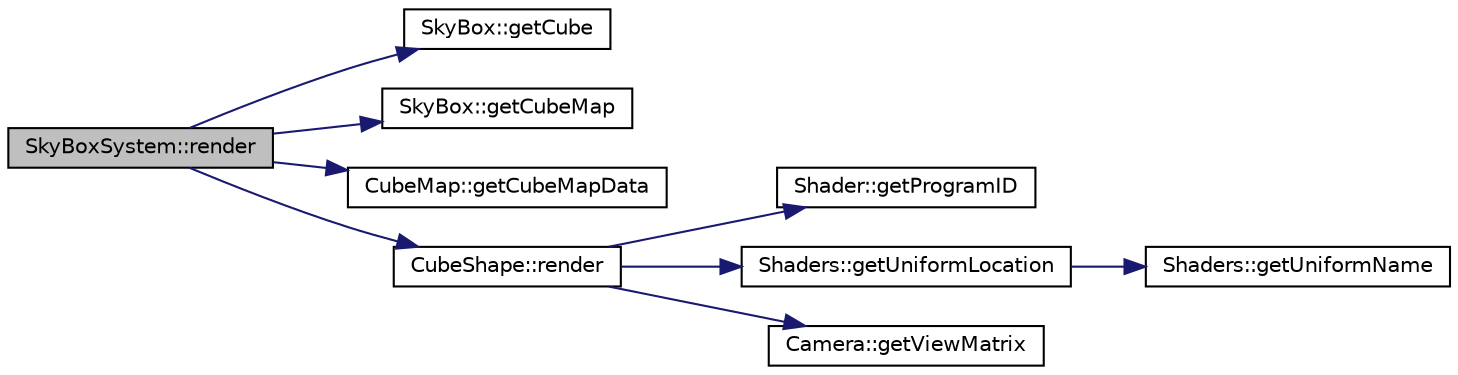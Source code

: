 digraph "SkyBoxSystem::render"
{
 // INTERACTIVE_SVG=YES
 // LATEX_PDF_SIZE
  edge [fontname="Helvetica",fontsize="10",labelfontname="Helvetica",labelfontsize="10"];
  node [fontname="Helvetica",fontsize="10",shape=record];
  rankdir="LR";
  Node1 [label="SkyBoxSystem::render",height=0.2,width=0.4,color="black", fillcolor="grey75", style="filled", fontcolor="black",tooltip=" "];
  Node1 -> Node2 [color="midnightblue",fontsize="10",style="solid",fontname="Helvetica"];
  Node2 [label="SkyBox::getCube",height=0.2,width=0.4,color="black", fillcolor="white", style="filled",URL="$de/dda/class_sky_box.html#a6dddf4a7d8654174621a0caab58cc95f",tooltip=" "];
  Node1 -> Node3 [color="midnightblue",fontsize="10",style="solid",fontname="Helvetica"];
  Node3 [label="SkyBox::getCubeMap",height=0.2,width=0.4,color="black", fillcolor="white", style="filled",URL="$de/dda/class_sky_box.html#a7f3aef072c20076fa247042e0cd43c45",tooltip=" "];
  Node1 -> Node4 [color="midnightblue",fontsize="10",style="solid",fontname="Helvetica"];
  Node4 [label="CubeMap::getCubeMapData",height=0.2,width=0.4,color="black", fillcolor="white", style="filled",URL="$d6/d1e/class_cube_map.html#acde3a0aba1f698db9455853d4d832d59",tooltip=" "];
  Node1 -> Node5 [color="midnightblue",fontsize="10",style="solid",fontname="Helvetica"];
  Node5 [label="CubeShape::render",height=0.2,width=0.4,color="black", fillcolor="white", style="filled",URL="$d5/db4/class_cube_shape.html#ac5f14732b3bb793823e1abc5b028ad97",tooltip=" "];
  Node5 -> Node6 [color="midnightblue",fontsize="10",style="solid",fontname="Helvetica"];
  Node6 [label="Shader::getProgramID",height=0.2,width=0.4,color="black", fillcolor="white", style="filled",URL="$d1/d51/class_shader.html#a240b7ecb19883fa340489840733eae6d",tooltip=" "];
  Node5 -> Node7 [color="midnightblue",fontsize="10",style="solid",fontname="Helvetica"];
  Node7 [label="Shaders::getUniformLocation",height=0.2,width=0.4,color="black", fillcolor="white", style="filled",URL="$d7/da2/namespace_shaders.html#aaa649eb98b860170946f582b8e93c12d",tooltip=" "];
  Node7 -> Node8 [color="midnightblue",fontsize="10",style="solid",fontname="Helvetica"];
  Node8 [label="Shaders::getUniformName",height=0.2,width=0.4,color="black", fillcolor="white", style="filled",URL="$d7/da2/namespace_shaders.html#a25a80e81a8051ed31ecab4ed167b0be8",tooltip=" "];
  Node5 -> Node9 [color="midnightblue",fontsize="10",style="solid",fontname="Helvetica"];
  Node9 [label="Camera::getViewMatrix",height=0.2,width=0.4,color="black", fillcolor="white", style="filled",URL="$da/dbb/class_camera.html#a1d11fe156faf5a21c8737aa37f72af5c",tooltip=" "];
}
